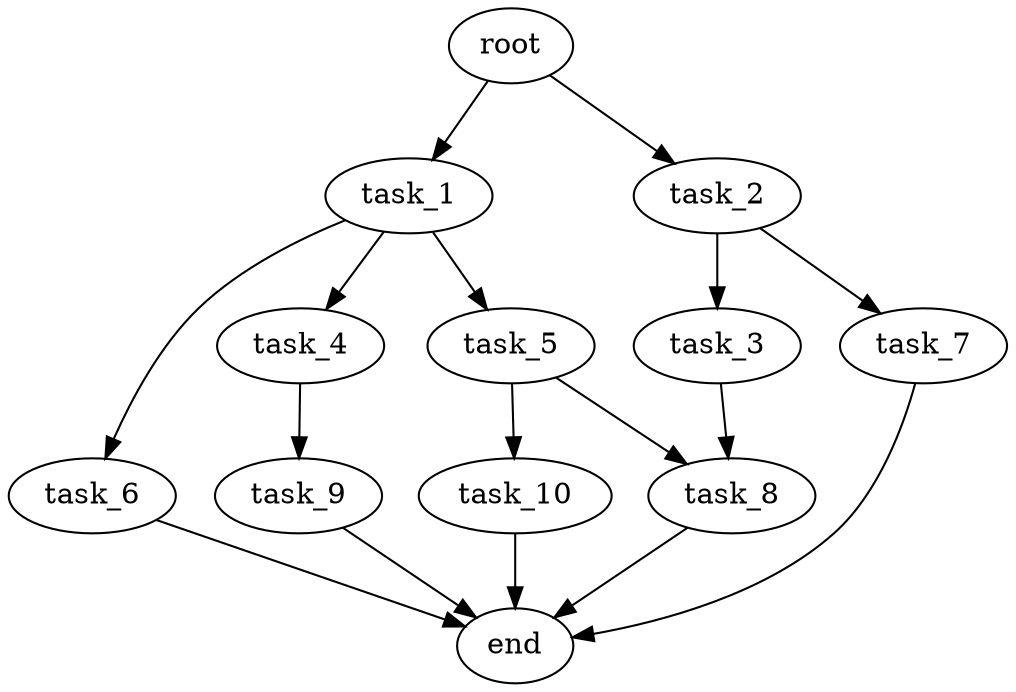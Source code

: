digraph G {
  root [size="0.000000e+00"];
  task_1 [size="1.972348e+11"];
  task_2 [size="1.123543e+11"];
  task_3 [size="3.636123e+09"];
  task_4 [size="6.285079e+11"];
  task_5 [size="2.349974e+11"];
  task_6 [size="2.084919e+11"];
  task_7 [size="5.472290e+11"];
  task_8 [size="4.503544e+11"];
  task_9 [size="6.342112e+11"];
  task_10 [size="1.799920e+11"];
  end [size="0.000000e+00"];

  root -> task_1 [size="1.000000e-12"];
  root -> task_2 [size="1.000000e-12"];
  task_1 -> task_4 [size="6.285079e+08"];
  task_1 -> task_5 [size="2.349974e+08"];
  task_1 -> task_6 [size="2.084919e+08"];
  task_2 -> task_3 [size="3.636123e+06"];
  task_2 -> task_7 [size="5.472290e+08"];
  task_3 -> task_8 [size="2.251772e+08"];
  task_4 -> task_9 [size="6.342112e+08"];
  task_5 -> task_8 [size="2.251772e+08"];
  task_5 -> task_10 [size="1.799920e+08"];
  task_6 -> end [size="1.000000e-12"];
  task_7 -> end [size="1.000000e-12"];
  task_8 -> end [size="1.000000e-12"];
  task_9 -> end [size="1.000000e-12"];
  task_10 -> end [size="1.000000e-12"];
}
